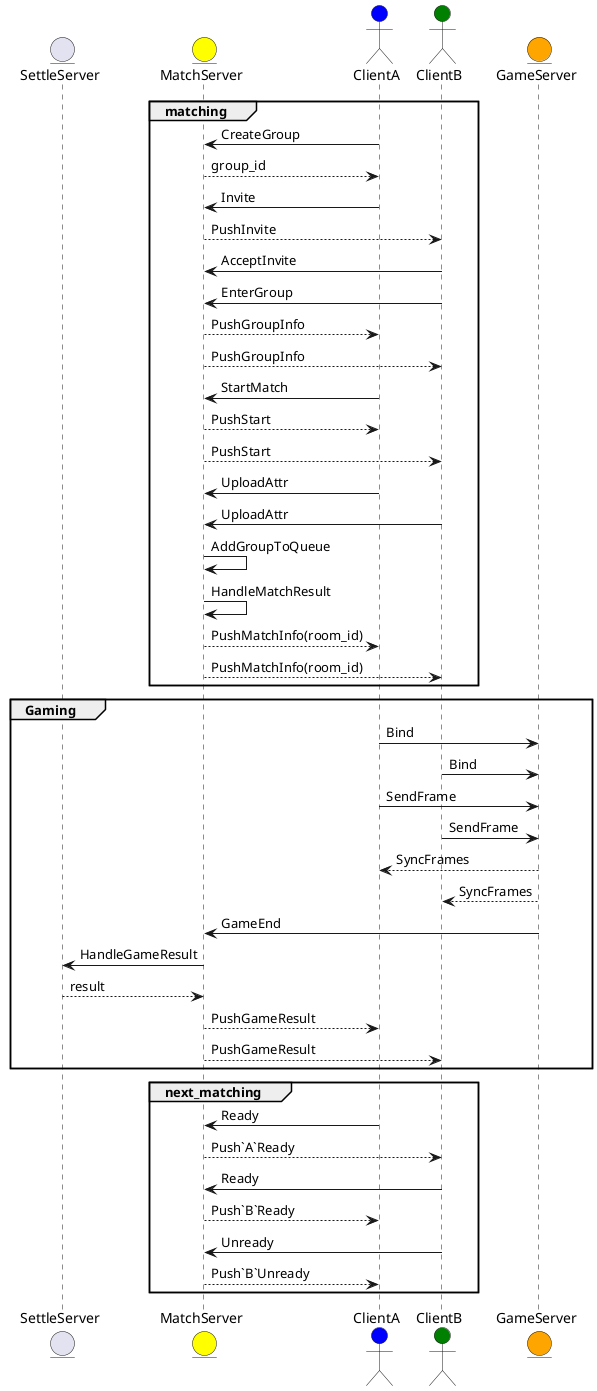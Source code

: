 @startuml
'https://plantuml.com/sequence-diagram
entity SettleServer as SettleServer
entity MatchServer as Match #yellow
actor ClientA as ClientA #blue
actor ClientB as ClientB #green
entity GameServer as GameServer #orange

group matching
    ClientA -> Match: CreateGroup
    Match --> ClientA: group_id

    ClientA -> Match: Invite
    Match --> ClientB: PushInvite

    ClientB -> Match: AcceptInvite
    ClientB -> Match: EnterGroup
    Match --> ClientA: PushGroupInfo
    Match --> ClientB: PushGroupInfo

    ClientA -> Match: StartMatch
    Match --> ClientA: PushStart
    Match --> ClientB: PushStart

    ClientA -> Match: UploadAttr
    ClientB -> Match: UploadAttr

    Match -> Match: AddGroupToQueue
    Match -> Match: HandleMatchResult
    Match --> ClientA: PushMatchInfo(room_id)
    Match --> ClientB: PushMatchInfo(room_id)
end

group Gaming
    ClientA -> GameServer: Bind
    ClientB -> GameServer: Bind
    ClientA -> GameServer: SendFrame
    ClientB -> GameServer: SendFrame
    GameServer --> ClientA: SyncFrames
    GameServer --> ClientB: SyncFrames

    GameServer -> Match: GameEnd
    Match -> SettleServer: HandleGameResult
    SettleServer --> Match: result
    Match --> ClientA: PushGameResult
    Match --> ClientB: PushGameResult
end

group next_matching
    ClientA -> Match: Ready
    Match --> ClientB: Push`A`Ready
    ClientB -> Match: Ready
    Match --> ClientA: Push`B`Ready
    ClientB -> Match: Unready
    Match --> ClientA: Push`B`Unready
end
@enduml